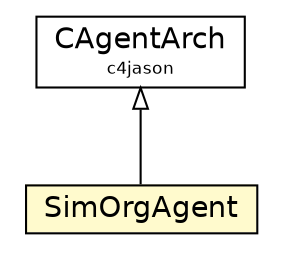 #!/usr/local/bin/dot
#
# Class diagram 
# Generated by UMLGraph version R5_6_6-1-g9240c4 (http://www.umlgraph.org/)
#

digraph G {
	edge [fontname="Helvetica",fontsize=10,labelfontname="Helvetica",labelfontsize=10];
	node [fontname="Helvetica",fontsize=10,shape=plaintext];
	nodesep=0.25;
	ranksep=0.5;
	// ora4mas.nopl.simulator.SimOrgAgent
	c11597 [label=<<table title="ora4mas.nopl.simulator.SimOrgAgent" border="0" cellborder="1" cellspacing="0" cellpadding="2" port="p" bgcolor="lemonChiffon" href="./SimOrgAgent.html">
		<tr><td><table border="0" cellspacing="0" cellpadding="1">
<tr><td align="center" balign="center"> SimOrgAgent </td></tr>
		</table></td></tr>
		</table>>, URL="./SimOrgAgent.html", fontname="Helvetica", fontcolor="black", fontsize=14.0];
	//ora4mas.nopl.simulator.SimOrgAgent extends c4jason.CAgentArch
	c11610:p -> c11597:p [dir=back,arrowtail=empty];
	// c4jason.CAgentArch
	c11610 [label=<<table title="c4jason.CAgentArch" border="0" cellborder="1" cellspacing="0" cellpadding="2" port="p" href="http://java.sun.com/j2se/1.4.2/docs/api/c4jason/CAgentArch.html">
		<tr><td><table border="0" cellspacing="0" cellpadding="1">
<tr><td align="center" balign="center"> CAgentArch </td></tr>
<tr><td align="center" balign="center"><font point-size="8.0"> c4jason </font></td></tr>
		</table></td></tr>
		</table>>, URL="http://java.sun.com/j2se/1.4.2/docs/api/c4jason/CAgentArch.html", fontname="Helvetica", fontcolor="black", fontsize=14.0];
}

